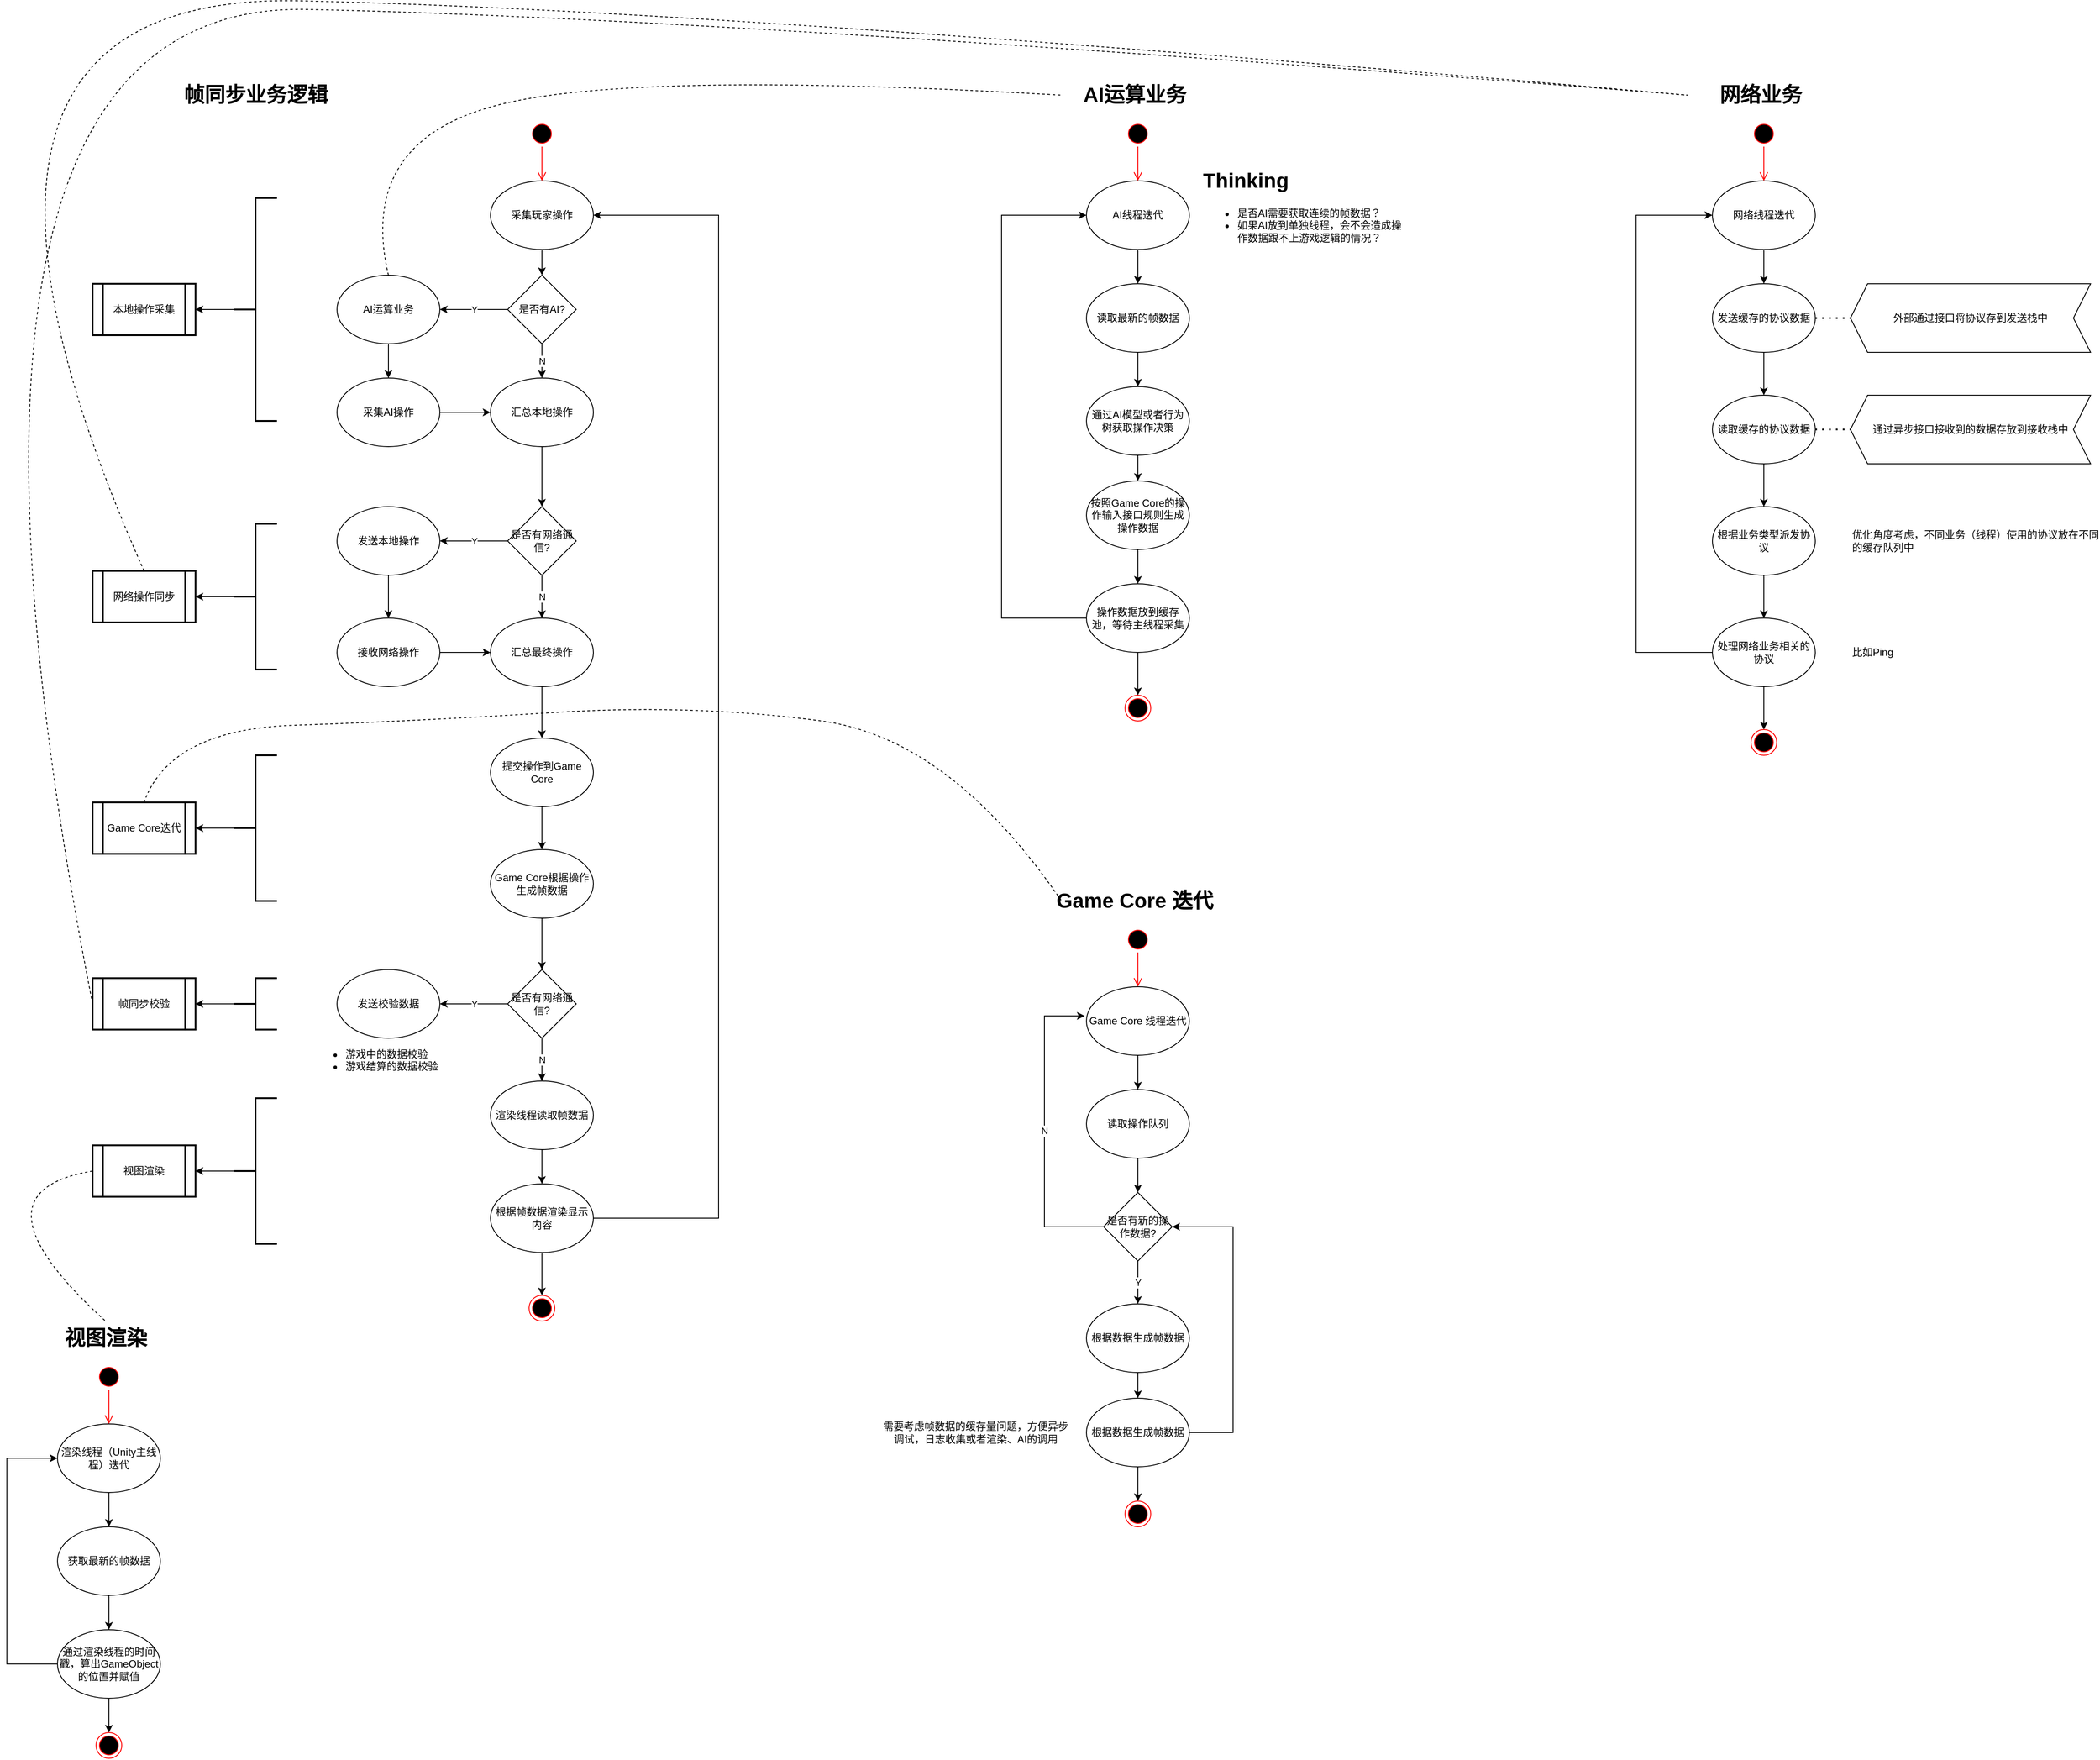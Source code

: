 <mxfile version="19.0.1" type="device"><diagram id="auk86ji9Mhsj2gY7a7Xz" name="第 1 页"><mxGraphModel dx="2249" dy="2034" grid="1" gridSize="10" guides="1" tooltips="1" connect="1" arrows="1" fold="1" page="1" pageScale="1" pageWidth="827" pageHeight="1169" math="0" shadow="0"><root><mxCell id="0"/><mxCell id="1" parent="0"/><mxCell id="Rx_sXPBX0dcBKZJbQ1ZP-1" value="" style="ellipse;html=1;shape=startState;fillColor=#000000;strokeColor=#ff0000;" parent="1" vertex="1"><mxGeometry x="549" y="80" width="30" height="30" as="geometry"/></mxCell><mxCell id="Rx_sXPBX0dcBKZJbQ1ZP-2" value="" style="edgeStyle=orthogonalEdgeStyle;html=1;verticalAlign=bottom;endArrow=open;endSize=8;strokeColor=#ff0000;rounded=0;entryX=0.5;entryY=0;entryDx=0;entryDy=0;" parent="1" source="Rx_sXPBX0dcBKZJbQ1ZP-1" target="Rx_sXPBX0dcBKZJbQ1ZP-10" edge="1"><mxGeometry relative="1" as="geometry"><mxPoint x="564" y="170" as="targetPoint"/></mxGeometry></mxCell><mxCell id="Rx_sXPBX0dcBKZJbQ1ZP-3" value="" style="ellipse;html=1;shape=endState;fillColor=#000000;strokeColor=#ff0000;" parent="1" vertex="1"><mxGeometry x="549" y="1450" width="30" height="30" as="geometry"/></mxCell><mxCell id="Rx_sXPBX0dcBKZJbQ1ZP-6" value="帧同步业务逻辑" style="text;strokeColor=none;fillColor=none;html=1;fontSize=24;fontStyle=1;verticalAlign=middle;align=center;" parent="1" vertex="1"><mxGeometry x="145" y="30" width="170" height="40" as="geometry"/></mxCell><mxCell id="Rx_sXPBX0dcBKZJbQ1ZP-36" value="" style="edgeStyle=orthogonalEdgeStyle;rounded=0;orthogonalLoop=1;jettySize=auto;html=1;" parent="1" source="Rx_sXPBX0dcBKZJbQ1ZP-7" target="Rx_sXPBX0dcBKZJbQ1ZP-35" edge="1"><mxGeometry relative="1" as="geometry"/></mxCell><mxCell id="Rx_sXPBX0dcBKZJbQ1ZP-7" value="汇总本地操作" style="ellipse;whiteSpace=wrap;html=1;" parent="1" vertex="1"><mxGeometry x="504" y="380" width="120" height="80" as="geometry"/></mxCell><mxCell id="Rx_sXPBX0dcBKZJbQ1ZP-12" value="" style="edgeStyle=orthogonalEdgeStyle;rounded=0;orthogonalLoop=1;jettySize=auto;html=1;" parent="1" source="Rx_sXPBX0dcBKZJbQ1ZP-10" target="Rx_sXPBX0dcBKZJbQ1ZP-11" edge="1"><mxGeometry relative="1" as="geometry"/></mxCell><mxCell id="Rx_sXPBX0dcBKZJbQ1ZP-10" value="采集玩家操作" style="ellipse;whiteSpace=wrap;html=1;" parent="1" vertex="1"><mxGeometry x="504" y="150" width="120" height="80" as="geometry"/></mxCell><mxCell id="Rx_sXPBX0dcBKZJbQ1ZP-14" value="Y" style="edgeStyle=orthogonalEdgeStyle;rounded=0;orthogonalLoop=1;jettySize=auto;html=1;" parent="1" source="Rx_sXPBX0dcBKZJbQ1ZP-11" target="Rx_sXPBX0dcBKZJbQ1ZP-13" edge="1"><mxGeometry relative="1" as="geometry"/></mxCell><mxCell id="Rx_sXPBX0dcBKZJbQ1ZP-24" value="N" style="edgeStyle=orthogonalEdgeStyle;rounded=0;orthogonalLoop=1;jettySize=auto;html=1;exitX=0.5;exitY=1;exitDx=0;exitDy=0;entryX=0.5;entryY=0;entryDx=0;entryDy=0;" parent="1" source="Rx_sXPBX0dcBKZJbQ1ZP-11" target="Rx_sXPBX0dcBKZJbQ1ZP-7" edge="1"><mxGeometry relative="1" as="geometry"><mxPoint x="564" y="530" as="targetPoint"/></mxGeometry></mxCell><mxCell id="Rx_sXPBX0dcBKZJbQ1ZP-11" value="是否有AI?" style="rhombus;whiteSpace=wrap;html=1;" parent="1" vertex="1"><mxGeometry x="524" y="260" width="80" height="80" as="geometry"/></mxCell><mxCell id="Rx_sXPBX0dcBKZJbQ1ZP-21" value="" style="edgeStyle=orthogonalEdgeStyle;rounded=0;orthogonalLoop=1;jettySize=auto;html=1;" parent="1" source="Rx_sXPBX0dcBKZJbQ1ZP-13" target="Rx_sXPBX0dcBKZJbQ1ZP-20" edge="1"><mxGeometry relative="1" as="geometry"/></mxCell><mxCell id="Rx_sXPBX0dcBKZJbQ1ZP-13" value="AI运算业务" style="ellipse;whiteSpace=wrap;html=1;" parent="1" vertex="1"><mxGeometry x="325" y="260" width="120" height="80" as="geometry"/></mxCell><mxCell id="Rx_sXPBX0dcBKZJbQ1ZP-23" style="edgeStyle=orthogonalEdgeStyle;rounded=0;orthogonalLoop=1;jettySize=auto;html=1;exitX=1;exitY=0.5;exitDx=0;exitDy=0;entryX=0;entryY=0.5;entryDx=0;entryDy=0;" parent="1" source="Rx_sXPBX0dcBKZJbQ1ZP-20" target="Rx_sXPBX0dcBKZJbQ1ZP-7" edge="1"><mxGeometry relative="1" as="geometry"><mxPoint x="415" y="530" as="targetPoint"/></mxGeometry></mxCell><mxCell id="Rx_sXPBX0dcBKZJbQ1ZP-20" value="采集AI操作" style="ellipse;whiteSpace=wrap;html=1;" parent="1" vertex="1"><mxGeometry x="325" y="380" width="120" height="80" as="geometry"/></mxCell><mxCell id="Rx_sXPBX0dcBKZJbQ1ZP-33" value="" style="edgeStyle=orthogonalEdgeStyle;rounded=0;orthogonalLoop=1;jettySize=auto;html=1;" parent="1" source="Rx_sXPBX0dcBKZJbQ1ZP-27" target="Rx_sXPBX0dcBKZJbQ1ZP-32" edge="1"><mxGeometry relative="1" as="geometry"/></mxCell><mxCell id="Rx_sXPBX0dcBKZJbQ1ZP-27" value="" style="strokeWidth=2;html=1;shape=mxgraph.flowchart.annotation_2;align=left;labelPosition=right;pointerEvents=1;" parent="1" vertex="1"><mxGeometry x="205" y="170" width="50" height="260" as="geometry"/></mxCell><mxCell id="Rx_sXPBX0dcBKZJbQ1ZP-32" value="本地操作采集" style="shape=process;whiteSpace=wrap;html=1;backgroundOutline=1;align=center;strokeWidth=2;" parent="1" vertex="1"><mxGeometry x="40" y="270" width="120" height="60" as="geometry"/></mxCell><mxCell id="Rx_sXPBX0dcBKZJbQ1ZP-53" value="" style="edgeStyle=orthogonalEdgeStyle;rounded=0;orthogonalLoop=1;jettySize=auto;html=1;" parent="1" source="Rx_sXPBX0dcBKZJbQ1ZP-34" target="Rx_sXPBX0dcBKZJbQ1ZP-52" edge="1"><mxGeometry relative="1" as="geometry"/></mxCell><mxCell id="Rx_sXPBX0dcBKZJbQ1ZP-34" value="提交操作到Game Core" style="ellipse;whiteSpace=wrap;html=1;" parent="1" vertex="1"><mxGeometry x="504" y="800" width="120" height="80" as="geometry"/></mxCell><mxCell id="Rx_sXPBX0dcBKZJbQ1ZP-38" value="Y" style="edgeStyle=orthogonalEdgeStyle;rounded=0;orthogonalLoop=1;jettySize=auto;html=1;" parent="1" source="Rx_sXPBX0dcBKZJbQ1ZP-35" target="Rx_sXPBX0dcBKZJbQ1ZP-37" edge="1"><mxGeometry relative="1" as="geometry"/></mxCell><mxCell id="Rx_sXPBX0dcBKZJbQ1ZP-47" value="N" style="edgeStyle=orthogonalEdgeStyle;rounded=0;orthogonalLoop=1;jettySize=auto;html=1;" parent="1" source="Rx_sXPBX0dcBKZJbQ1ZP-35" target="Rx_sXPBX0dcBKZJbQ1ZP-45" edge="1"><mxGeometry relative="1" as="geometry"/></mxCell><mxCell id="Rx_sXPBX0dcBKZJbQ1ZP-35" value="是否有网络通信?" style="rhombus;whiteSpace=wrap;html=1;" parent="1" vertex="1"><mxGeometry x="524" y="530" width="80" height="80" as="geometry"/></mxCell><mxCell id="Rx_sXPBX0dcBKZJbQ1ZP-44" value="" style="edgeStyle=orthogonalEdgeStyle;rounded=0;orthogonalLoop=1;jettySize=auto;html=1;" parent="1" source="Rx_sXPBX0dcBKZJbQ1ZP-37" target="Rx_sXPBX0dcBKZJbQ1ZP-43" edge="1"><mxGeometry relative="1" as="geometry"/></mxCell><mxCell id="Rx_sXPBX0dcBKZJbQ1ZP-37" value="发送本地操作" style="ellipse;whiteSpace=wrap;html=1;" parent="1" vertex="1"><mxGeometry x="325" y="530" width="120" height="80" as="geometry"/></mxCell><mxCell id="Rx_sXPBX0dcBKZJbQ1ZP-46" value="" style="edgeStyle=orthogonalEdgeStyle;rounded=0;orthogonalLoop=1;jettySize=auto;html=1;" parent="1" source="Rx_sXPBX0dcBKZJbQ1ZP-43" target="Rx_sXPBX0dcBKZJbQ1ZP-45" edge="1"><mxGeometry relative="1" as="geometry"/></mxCell><mxCell id="Rx_sXPBX0dcBKZJbQ1ZP-43" value="接收网络操作" style="ellipse;whiteSpace=wrap;html=1;" parent="1" vertex="1"><mxGeometry x="325" y="660" width="120" height="80" as="geometry"/></mxCell><mxCell id="Rx_sXPBX0dcBKZJbQ1ZP-48" value="" style="edgeStyle=orthogonalEdgeStyle;rounded=0;orthogonalLoop=1;jettySize=auto;html=1;" parent="1" source="Rx_sXPBX0dcBKZJbQ1ZP-45" target="Rx_sXPBX0dcBKZJbQ1ZP-34" edge="1"><mxGeometry relative="1" as="geometry"/></mxCell><mxCell id="Rx_sXPBX0dcBKZJbQ1ZP-45" value="汇总最终操作" style="ellipse;whiteSpace=wrap;html=1;" parent="1" vertex="1"><mxGeometry x="504" y="660" width="120" height="80" as="geometry"/></mxCell><mxCell id="Rx_sXPBX0dcBKZJbQ1ZP-49" value="" style="edgeStyle=orthogonalEdgeStyle;rounded=0;orthogonalLoop=1;jettySize=auto;html=1;" parent="1" source="Rx_sXPBX0dcBKZJbQ1ZP-50" target="Rx_sXPBX0dcBKZJbQ1ZP-51" edge="1"><mxGeometry relative="1" as="geometry"/></mxCell><mxCell id="Rx_sXPBX0dcBKZJbQ1ZP-50" value="" style="strokeWidth=2;html=1;shape=mxgraph.flowchart.annotation_2;align=left;labelPosition=right;pointerEvents=1;" parent="1" vertex="1"><mxGeometry x="205" y="550" width="50" height="170" as="geometry"/></mxCell><mxCell id="Rx_sXPBX0dcBKZJbQ1ZP-51" value="网络操作同步" style="shape=process;whiteSpace=wrap;html=1;backgroundOutline=1;align=center;strokeWidth=2;" parent="1" vertex="1"><mxGeometry x="40" y="605" width="120" height="60" as="geometry"/></mxCell><mxCell id="Rx_sXPBX0dcBKZJbQ1ZP-60" value="" style="edgeStyle=orthogonalEdgeStyle;rounded=0;orthogonalLoop=1;jettySize=auto;html=1;" parent="1" source="Rx_sXPBX0dcBKZJbQ1ZP-52" target="Rx_sXPBX0dcBKZJbQ1ZP-59" edge="1"><mxGeometry relative="1" as="geometry"/></mxCell><mxCell id="Rx_sXPBX0dcBKZJbQ1ZP-52" value="Game Core根据操作生成帧数据" style="ellipse;whiteSpace=wrap;html=1;" parent="1" vertex="1"><mxGeometry x="504" y="930" width="120" height="80" as="geometry"/></mxCell><mxCell id="Rx_sXPBX0dcBKZJbQ1ZP-54" value="" style="edgeStyle=orthogonalEdgeStyle;rounded=0;orthogonalLoop=1;jettySize=auto;html=1;" parent="1" source="Rx_sXPBX0dcBKZJbQ1ZP-55" target="Rx_sXPBX0dcBKZJbQ1ZP-56" edge="1"><mxGeometry relative="1" as="geometry"/></mxCell><mxCell id="Rx_sXPBX0dcBKZJbQ1ZP-55" value="" style="strokeWidth=2;html=1;shape=mxgraph.flowchart.annotation_2;align=left;labelPosition=right;pointerEvents=1;" parent="1" vertex="1"><mxGeometry x="205" y="820" width="50" height="170" as="geometry"/></mxCell><mxCell id="Rx_sXPBX0dcBKZJbQ1ZP-56" value="Game Core迭代" style="shape=process;whiteSpace=wrap;html=1;backgroundOutline=1;align=center;strokeWidth=2;" parent="1" vertex="1"><mxGeometry x="40" y="875" width="120" height="60" as="geometry"/></mxCell><mxCell id="Rx_sXPBX0dcBKZJbQ1ZP-62" value="Y" style="edgeStyle=orthogonalEdgeStyle;rounded=0;orthogonalLoop=1;jettySize=auto;html=1;" parent="1" source="Rx_sXPBX0dcBKZJbQ1ZP-59" target="Rx_sXPBX0dcBKZJbQ1ZP-61" edge="1"><mxGeometry relative="1" as="geometry"/></mxCell><mxCell id="Rx_sXPBX0dcBKZJbQ1ZP-64" value="N" style="edgeStyle=orthogonalEdgeStyle;rounded=0;orthogonalLoop=1;jettySize=auto;html=1;" parent="1" source="Rx_sXPBX0dcBKZJbQ1ZP-59" target="Rx_sXPBX0dcBKZJbQ1ZP-63" edge="1"><mxGeometry relative="1" as="geometry"/></mxCell><mxCell id="Rx_sXPBX0dcBKZJbQ1ZP-59" value="是否有网络通信?" style="rhombus;whiteSpace=wrap;html=1;" parent="1" vertex="1"><mxGeometry x="524" y="1070" width="80" height="80" as="geometry"/></mxCell><mxCell id="Rx_sXPBX0dcBKZJbQ1ZP-61" value="发送校验数据" style="ellipse;whiteSpace=wrap;html=1;" parent="1" vertex="1"><mxGeometry x="325" y="1070" width="120" height="80" as="geometry"/></mxCell><mxCell id="Rx_sXPBX0dcBKZJbQ1ZP-69" value="" style="edgeStyle=orthogonalEdgeStyle;rounded=0;orthogonalLoop=1;jettySize=auto;html=1;" parent="1" source="Rx_sXPBX0dcBKZJbQ1ZP-63" target="Rx_sXPBX0dcBKZJbQ1ZP-68" edge="1"><mxGeometry relative="1" as="geometry"/></mxCell><mxCell id="Rx_sXPBX0dcBKZJbQ1ZP-63" value="渲染线程读取帧数据" style="ellipse;whiteSpace=wrap;html=1;" parent="1" vertex="1"><mxGeometry x="504" y="1200" width="120" height="80" as="geometry"/></mxCell><mxCell id="Rx_sXPBX0dcBKZJbQ1ZP-65" value="" style="edgeStyle=orthogonalEdgeStyle;rounded=0;orthogonalLoop=1;jettySize=auto;html=1;" parent="1" source="Rx_sXPBX0dcBKZJbQ1ZP-66" target="Rx_sXPBX0dcBKZJbQ1ZP-67" edge="1"><mxGeometry relative="1" as="geometry"/></mxCell><mxCell id="Rx_sXPBX0dcBKZJbQ1ZP-66" value="" style="strokeWidth=2;html=1;shape=mxgraph.flowchart.annotation_2;align=left;labelPosition=right;pointerEvents=1;" parent="1" vertex="1"><mxGeometry x="205" y="1080" width="50" height="60" as="geometry"/></mxCell><mxCell id="Rx_sXPBX0dcBKZJbQ1ZP-67" value="帧同步校验" style="shape=process;whiteSpace=wrap;html=1;backgroundOutline=1;align=center;strokeWidth=2;" parent="1" vertex="1"><mxGeometry x="40" y="1080" width="120" height="60" as="geometry"/></mxCell><mxCell id="Rx_sXPBX0dcBKZJbQ1ZP-70" value="" style="edgeStyle=orthogonalEdgeStyle;rounded=0;orthogonalLoop=1;jettySize=auto;html=1;" parent="1" source="Rx_sXPBX0dcBKZJbQ1ZP-68" target="Rx_sXPBX0dcBKZJbQ1ZP-3" edge="1"><mxGeometry relative="1" as="geometry"/></mxCell><mxCell id="Rx_sXPBX0dcBKZJbQ1ZP-71" style="edgeStyle=orthogonalEdgeStyle;rounded=0;orthogonalLoop=1;jettySize=auto;html=1;entryX=1;entryY=0.5;entryDx=0;entryDy=0;" parent="1" source="Rx_sXPBX0dcBKZJbQ1ZP-68" target="Rx_sXPBX0dcBKZJbQ1ZP-10" edge="1"><mxGeometry relative="1" as="geometry"><Array as="points"><mxPoint x="770" y="1360"/><mxPoint x="770" y="190"/></Array></mxGeometry></mxCell><mxCell id="Rx_sXPBX0dcBKZJbQ1ZP-68" value="根据帧数据渲染显示内容" style="ellipse;whiteSpace=wrap;html=1;" parent="1" vertex="1"><mxGeometry x="504" y="1320" width="120" height="80" as="geometry"/></mxCell><mxCell id="Rx_sXPBX0dcBKZJbQ1ZP-72" value="" style="edgeStyle=orthogonalEdgeStyle;rounded=0;orthogonalLoop=1;jettySize=auto;html=1;" parent="1" source="Rx_sXPBX0dcBKZJbQ1ZP-73" target="Rx_sXPBX0dcBKZJbQ1ZP-74" edge="1"><mxGeometry relative="1" as="geometry"/></mxCell><mxCell id="Rx_sXPBX0dcBKZJbQ1ZP-73" value="" style="strokeWidth=2;html=1;shape=mxgraph.flowchart.annotation_2;align=left;labelPosition=right;pointerEvents=1;" parent="1" vertex="1"><mxGeometry x="205" y="1220" width="50" height="170" as="geometry"/></mxCell><mxCell id="Rx_sXPBX0dcBKZJbQ1ZP-74" value="视图渲染" style="shape=process;whiteSpace=wrap;html=1;backgroundOutline=1;align=center;strokeWidth=2;" parent="1" vertex="1"><mxGeometry x="40" y="1275" width="120" height="60" as="geometry"/></mxCell><mxCell id="lSVaRT0tDKSksk5Yug_U-1" value="AI运算业务" style="text;strokeColor=none;fillColor=none;html=1;fontSize=24;fontStyle=1;verticalAlign=middle;align=center;" parent="1" vertex="1"><mxGeometry x="1170" y="30" width="170" height="40" as="geometry"/></mxCell><mxCell id="lSVaRT0tDKSksk5Yug_U-16" value="" style="ellipse;html=1;shape=startState;fillColor=#000000;strokeColor=#ff0000;" parent="1" vertex="1"><mxGeometry x="1244" y="80" width="30" height="30" as="geometry"/></mxCell><mxCell id="lSVaRT0tDKSksk5Yug_U-17" value="" style="edgeStyle=orthogonalEdgeStyle;html=1;verticalAlign=bottom;endArrow=open;endSize=8;strokeColor=#ff0000;rounded=0;entryX=0.5;entryY=0;entryDx=0;entryDy=0;" parent="1" source="lSVaRT0tDKSksk5Yug_U-16" target="lSVaRT0tDKSksk5Yug_U-33" edge="1"><mxGeometry relative="1" as="geometry"><mxPoint x="1259" y="170" as="targetPoint"/></mxGeometry></mxCell><mxCell id="lSVaRT0tDKSksk5Yug_U-19" value="" style="edgeStyle=orthogonalEdgeStyle;rounded=0;orthogonalLoop=1;jettySize=auto;html=1;entryX=0.5;entryY=0;entryDx=0;entryDy=0;" parent="1" source="lSVaRT0tDKSksk5Yug_U-20" target="lSVaRT0tDKSksk5Yug_U-32" edge="1"><mxGeometry relative="1" as="geometry"><mxPoint x="1259" y="380" as="targetPoint"/></mxGeometry></mxCell><mxCell id="lSVaRT0tDKSksk5Yug_U-20" value="读取最新的帧数据" style="ellipse;whiteSpace=wrap;html=1;" parent="1" vertex="1"><mxGeometry x="1199" y="270" width="120" height="80" as="geometry"/></mxCell><mxCell id="lSVaRT0tDKSksk5Yug_U-37" value="" style="edgeStyle=orthogonalEdgeStyle;rounded=0;orthogonalLoop=1;jettySize=auto;html=1;" parent="1" source="lSVaRT0tDKSksk5Yug_U-32" target="lSVaRT0tDKSksk5Yug_U-36" edge="1"><mxGeometry relative="1" as="geometry"/></mxCell><mxCell id="lSVaRT0tDKSksk5Yug_U-32" value="通过AI模型或者行为树获取操作决策" style="ellipse;whiteSpace=wrap;html=1;" parent="1" vertex="1"><mxGeometry x="1199" y="390" width="120" height="80" as="geometry"/></mxCell><mxCell id="lSVaRT0tDKSksk5Yug_U-34" style="edgeStyle=orthogonalEdgeStyle;rounded=0;orthogonalLoop=1;jettySize=auto;html=1;exitX=0.5;exitY=1;exitDx=0;exitDy=0;entryX=0.5;entryY=0;entryDx=0;entryDy=0;" parent="1" source="lSVaRT0tDKSksk5Yug_U-33" target="lSVaRT0tDKSksk5Yug_U-20" edge="1"><mxGeometry relative="1" as="geometry"/></mxCell><mxCell id="lSVaRT0tDKSksk5Yug_U-33" value="AI线程迭代" style="ellipse;whiteSpace=wrap;html=1;" parent="1" vertex="1"><mxGeometry x="1199" y="150" width="120" height="80" as="geometry"/></mxCell><mxCell id="lSVaRT0tDKSksk5Yug_U-35" value="&lt;h1&gt;Thinking&lt;/h1&gt;&lt;p&gt;&lt;/p&gt;&lt;ul&gt;&lt;li&gt;是否AI需要获取连续的帧数据？&lt;/li&gt;&lt;li&gt;如果AI放到单独线程，会不会造成操作数据跟不上游戏逻辑的情况？&lt;/li&gt;&lt;/ul&gt;&lt;p&gt;&lt;/p&gt;" style="text;html=1;strokeColor=none;fillColor=none;spacing=5;spacingTop=-20;whiteSpace=wrap;overflow=hidden;rounded=0;" parent="1" vertex="1"><mxGeometry x="1330" y="130" width="250" height="120" as="geometry"/></mxCell><mxCell id="lSVaRT0tDKSksk5Yug_U-39" value="" style="edgeStyle=orthogonalEdgeStyle;rounded=0;orthogonalLoop=1;jettySize=auto;html=1;" parent="1" source="lSVaRT0tDKSksk5Yug_U-36" target="lSVaRT0tDKSksk5Yug_U-38" edge="1"><mxGeometry relative="1" as="geometry"/></mxCell><mxCell id="lSVaRT0tDKSksk5Yug_U-36" value="按照Game Core的操作输入接口规则生成操作数据" style="ellipse;whiteSpace=wrap;html=1;" parent="1" vertex="1"><mxGeometry x="1199" y="500" width="120" height="80" as="geometry"/></mxCell><mxCell id="lSVaRT0tDKSksk5Yug_U-41" value="" style="edgeStyle=orthogonalEdgeStyle;rounded=0;orthogonalLoop=1;jettySize=auto;html=1;" parent="1" source="lSVaRT0tDKSksk5Yug_U-38" target="lSVaRT0tDKSksk5Yug_U-40" edge="1"><mxGeometry relative="1" as="geometry"/></mxCell><mxCell id="lSVaRT0tDKSksk5Yug_U-42" style="edgeStyle=orthogonalEdgeStyle;rounded=0;orthogonalLoop=1;jettySize=auto;html=1;exitX=0;exitY=0.5;exitDx=0;exitDy=0;entryX=0;entryY=0.5;entryDx=0;entryDy=0;" parent="1" source="lSVaRT0tDKSksk5Yug_U-38" target="lSVaRT0tDKSksk5Yug_U-33" edge="1"><mxGeometry relative="1" as="geometry"><Array as="points"><mxPoint x="1100" y="660"/><mxPoint x="1100" y="190"/></Array></mxGeometry></mxCell><mxCell id="lSVaRT0tDKSksk5Yug_U-38" value="操作数据放到缓存池，等待主线程采集" style="ellipse;whiteSpace=wrap;html=1;" parent="1" vertex="1"><mxGeometry x="1199" y="620" width="120" height="80" as="geometry"/></mxCell><mxCell id="lSVaRT0tDKSksk5Yug_U-40" value="" style="ellipse;html=1;shape=endState;fillColor=#000000;strokeColor=#ff0000;" parent="1" vertex="1"><mxGeometry x="1244" y="750" width="30" height="30" as="geometry"/></mxCell><mxCell id="lSVaRT0tDKSksk5Yug_U-43" value="&lt;ul&gt;&lt;li&gt;游戏中的数据校验&lt;/li&gt;&lt;li&gt;游戏结算的数据校验&lt;/li&gt;&lt;/ul&gt;&lt;p&gt;&lt;/p&gt;" style="text;html=1;strokeColor=none;fillColor=none;spacing=5;spacingTop=-20;whiteSpace=wrap;overflow=hidden;rounded=0;" parent="1" vertex="1"><mxGeometry x="290" y="1160" width="190" height="30" as="geometry"/></mxCell><mxCell id="iTCLA60RF2jayjkIQaYC-3" value="" style="curved=1;endArrow=classic;html=1;rounded=0;endArrow=none;dashed=1;html=1;rounded=0;entryX=0;entryY=0.5;entryDx=0;entryDy=0;exitX=0.5;exitY=0;exitDx=0;exitDy=0;" parent="1" source="Rx_sXPBX0dcBKZJbQ1ZP-13" target="lSVaRT0tDKSksk5Yug_U-1" edge="1"><mxGeometry width="50" height="50" relative="1" as="geometry"><mxPoint x="870" y="370" as="sourcePoint"/><mxPoint x="920" y="320" as="targetPoint"/><Array as="points"><mxPoint x="350" y="110"/><mxPoint x="650" y="20"/></Array></mxGeometry></mxCell><mxCell id="iTCLA60RF2jayjkIQaYC-4" value="网络业务" style="text;strokeColor=none;fillColor=none;html=1;fontSize=24;fontStyle=1;verticalAlign=middle;align=center;" parent="1" vertex="1"><mxGeometry x="1900" y="30" width="170" height="40" as="geometry"/></mxCell><mxCell id="iTCLA60RF2jayjkIQaYC-5" value="" style="ellipse;html=1;shape=startState;fillColor=#000000;strokeColor=#ff0000;" parent="1" vertex="1"><mxGeometry x="1974" y="80" width="30" height="30" as="geometry"/></mxCell><mxCell id="iTCLA60RF2jayjkIQaYC-6" value="" style="edgeStyle=orthogonalEdgeStyle;html=1;verticalAlign=bottom;endArrow=open;endSize=8;strokeColor=#ff0000;rounded=0;entryX=0.5;entryY=0;entryDx=0;entryDy=0;" parent="1" source="iTCLA60RF2jayjkIQaYC-5" target="iTCLA60RF2jayjkIQaYC-12" edge="1"><mxGeometry relative="1" as="geometry"><mxPoint x="1989" y="170" as="targetPoint"/></mxGeometry></mxCell><mxCell id="iTCLA60RF2jayjkIQaYC-7" value="" style="edgeStyle=orthogonalEdgeStyle;rounded=0;orthogonalLoop=1;jettySize=auto;html=1;entryX=0.5;entryY=0;entryDx=0;entryDy=0;" parent="1" source="iTCLA60RF2jayjkIQaYC-8" target="iTCLA60RF2jayjkIQaYC-28" edge="1"><mxGeometry relative="1" as="geometry"><mxPoint x="1989" y="525" as="targetPoint"/></mxGeometry></mxCell><mxCell id="iTCLA60RF2jayjkIQaYC-8" value="读取缓存的协议数据" style="ellipse;whiteSpace=wrap;html=1;" parent="1" vertex="1"><mxGeometry x="1929" y="400" width="120" height="80" as="geometry"/></mxCell><mxCell id="iTCLA60RF2jayjkIQaYC-11" style="edgeStyle=orthogonalEdgeStyle;rounded=0;orthogonalLoop=1;jettySize=auto;html=1;exitX=0.5;exitY=1;exitDx=0;exitDy=0;entryX=0.5;entryY=0;entryDx=0;entryDy=0;" parent="1" source="iTCLA60RF2jayjkIQaYC-12" target="iTCLA60RF2jayjkIQaYC-20" edge="1"><mxGeometry relative="1" as="geometry"/></mxCell><mxCell id="iTCLA60RF2jayjkIQaYC-12" value="网络线程迭代" style="ellipse;whiteSpace=wrap;html=1;" parent="1" vertex="1"><mxGeometry x="1929" y="150" width="120" height="80" as="geometry"/></mxCell><mxCell id="iTCLA60RF2jayjkIQaYC-18" value="" style="ellipse;html=1;shape=endState;fillColor=#000000;strokeColor=#ff0000;" parent="1" vertex="1"><mxGeometry x="1974" y="790" width="30" height="30" as="geometry"/></mxCell><mxCell id="iTCLA60RF2jayjkIQaYC-25" value="" style="edgeStyle=orthogonalEdgeStyle;rounded=0;orthogonalLoop=1;jettySize=auto;html=1;" parent="1" source="iTCLA60RF2jayjkIQaYC-20" target="iTCLA60RF2jayjkIQaYC-8" edge="1"><mxGeometry relative="1" as="geometry"/></mxCell><mxCell id="iTCLA60RF2jayjkIQaYC-20" value="发送缓存的协议数据" style="ellipse;whiteSpace=wrap;html=1;" parent="1" vertex="1"><mxGeometry x="1929" y="270" width="120" height="80" as="geometry"/></mxCell><mxCell id="iTCLA60RF2jayjkIQaYC-22" value="外部通过接口将协议存到发送栈中" style="shape=step;perimeter=stepPerimeter;whiteSpace=wrap;html=1;fixedSize=1;flipH=1;" parent="1" vertex="1"><mxGeometry x="2090" y="270" width="280" height="80" as="geometry"/></mxCell><mxCell id="iTCLA60RF2jayjkIQaYC-23" value="" style="endArrow=none;dashed=1;html=1;dashPattern=1 3;strokeWidth=2;rounded=0;entryX=0;entryY=0.5;entryDx=0;entryDy=0;exitX=1;exitY=0.5;exitDx=0;exitDy=0;" parent="1" source="iTCLA60RF2jayjkIQaYC-20" target="iTCLA60RF2jayjkIQaYC-22" edge="1"><mxGeometry width="50" height="50" relative="1" as="geometry"><mxPoint x="2080" y="440" as="sourcePoint"/><mxPoint x="2130" y="390" as="targetPoint"/></mxGeometry></mxCell><mxCell id="iTCLA60RF2jayjkIQaYC-24" value="通过异步接口接收到的数据存放到接收栈中" style="shape=step;perimeter=stepPerimeter;whiteSpace=wrap;html=1;fixedSize=1;flipH=1;" parent="1" vertex="1"><mxGeometry x="2090" y="400" width="280" height="80" as="geometry"/></mxCell><mxCell id="iTCLA60RF2jayjkIQaYC-26" value="" style="endArrow=none;dashed=1;html=1;dashPattern=1 3;strokeWidth=2;rounded=0;entryX=0;entryY=0.5;entryDx=0;entryDy=0;exitX=1;exitY=0.5;exitDx=0;exitDy=0;" parent="1" source="iTCLA60RF2jayjkIQaYC-8" target="iTCLA60RF2jayjkIQaYC-24" edge="1"><mxGeometry width="50" height="50" relative="1" as="geometry"><mxPoint x="2059" y="320" as="sourcePoint"/><mxPoint x="2100" y="320" as="targetPoint"/></mxGeometry></mxCell><mxCell id="iTCLA60RF2jayjkIQaYC-33" value="" style="edgeStyle=orthogonalEdgeStyle;rounded=0;orthogonalLoop=1;jettySize=auto;html=1;" parent="1" source="iTCLA60RF2jayjkIQaYC-28" target="iTCLA60RF2jayjkIQaYC-32" edge="1"><mxGeometry relative="1" as="geometry"/></mxCell><mxCell id="iTCLA60RF2jayjkIQaYC-28" value="根据业务类型派发协议" style="ellipse;whiteSpace=wrap;html=1;" parent="1" vertex="1"><mxGeometry x="1929" y="530" width="120" height="80" as="geometry"/></mxCell><mxCell id="iTCLA60RF2jayjkIQaYC-31" value="优化角度考虑，不同业务（线程）使用的协议放在不同的缓存队列中" style="text;html=1;strokeColor=none;fillColor=none;align=left;verticalAlign=middle;whiteSpace=wrap;rounded=0;" parent="1" vertex="1"><mxGeometry x="2090" y="530" width="290" height="80" as="geometry"/></mxCell><mxCell id="iTCLA60RF2jayjkIQaYC-34" value="" style="edgeStyle=orthogonalEdgeStyle;rounded=0;orthogonalLoop=1;jettySize=auto;html=1;" parent="1" source="iTCLA60RF2jayjkIQaYC-32" target="iTCLA60RF2jayjkIQaYC-18" edge="1"><mxGeometry relative="1" as="geometry"/></mxCell><mxCell id="iTCLA60RF2jayjkIQaYC-36" style="edgeStyle=orthogonalEdgeStyle;rounded=0;orthogonalLoop=1;jettySize=auto;html=1;exitX=0;exitY=0.5;exitDx=0;exitDy=0;entryX=0;entryY=0.5;entryDx=0;entryDy=0;" parent="1" source="iTCLA60RF2jayjkIQaYC-32" target="iTCLA60RF2jayjkIQaYC-12" edge="1"><mxGeometry relative="1" as="geometry"><Array as="points"><mxPoint x="1840" y="700"/><mxPoint x="1840" y="190"/></Array></mxGeometry></mxCell><mxCell id="iTCLA60RF2jayjkIQaYC-32" value="处理网络业务相关的协议" style="ellipse;whiteSpace=wrap;html=1;" parent="1" vertex="1"><mxGeometry x="1929" y="660" width="120" height="80" as="geometry"/></mxCell><mxCell id="iTCLA60RF2jayjkIQaYC-35" value="比如Ping" style="text;html=1;strokeColor=none;fillColor=none;align=left;verticalAlign=middle;whiteSpace=wrap;rounded=0;" parent="1" vertex="1"><mxGeometry x="2090" y="660" width="290" height="80" as="geometry"/></mxCell><mxCell id="iTCLA60RF2jayjkIQaYC-37" value="" style="curved=1;endArrow=classic;html=1;rounded=0;endArrow=none;dashed=1;html=1;rounded=0;exitX=0.5;exitY=0;exitDx=0;exitDy=0;entryX=0;entryY=0.5;entryDx=0;entryDy=0;" parent="1" source="Rx_sXPBX0dcBKZJbQ1ZP-51" target="iTCLA60RF2jayjkIQaYC-4" edge="1"><mxGeometry width="50" height="50" relative="1" as="geometry"><mxPoint x="395" y="270" as="sourcePoint"/><mxPoint x="1180" y="60" as="targetPoint"/><Array as="points"><mxPoint x="-200" y="-70"/><mxPoint x="760" y="-50"/></Array></mxGeometry></mxCell><mxCell id="iTCLA60RF2jayjkIQaYC-38" value="" style="curved=1;endArrow=classic;html=1;rounded=0;endArrow=none;dashed=1;html=1;rounded=0;exitX=0;exitY=0.5;exitDx=0;exitDy=0;entryX=0;entryY=0.5;entryDx=0;entryDy=0;" parent="1" source="Rx_sXPBX0dcBKZJbQ1ZP-67" target="iTCLA60RF2jayjkIQaYC-4" edge="1"><mxGeometry width="50" height="50" relative="1" as="geometry"><mxPoint x="110" y="615" as="sourcePoint"/><mxPoint x="1910" y="53.061" as="targetPoint"/><Array as="points"><mxPoint x="-190" y="-60"/><mxPoint x="770" y="-40"/></Array></mxGeometry></mxCell><mxCell id="iTCLA60RF2jayjkIQaYC-39" value="Game Core 迭代" style="text;strokeColor=none;fillColor=none;html=1;fontSize=24;fontStyle=1;verticalAlign=middle;align=center;" parent="1" vertex="1"><mxGeometry x="1170" y="970" width="170" height="40" as="geometry"/></mxCell><mxCell id="iTCLA60RF2jayjkIQaYC-40" value="" style="ellipse;html=1;shape=startState;fillColor=#000000;strokeColor=#ff0000;" parent="1" vertex="1"><mxGeometry x="1244" y="1020" width="30" height="30" as="geometry"/></mxCell><mxCell id="iTCLA60RF2jayjkIQaYC-41" value="" style="edgeStyle=orthogonalEdgeStyle;html=1;verticalAlign=bottom;endArrow=open;endSize=8;strokeColor=#ff0000;rounded=0;entryX=0.5;entryY=0;entryDx=0;entryDy=0;" parent="1" source="iTCLA60RF2jayjkIQaYC-40" target="iTCLA60RF2jayjkIQaYC-47" edge="1"><mxGeometry relative="1" as="geometry"><mxPoint x="1259" y="1110" as="targetPoint"/></mxGeometry></mxCell><mxCell id="iTCLA60RF2jayjkIQaYC-56" value="" style="edgeStyle=orthogonalEdgeStyle;rounded=0;orthogonalLoop=1;jettySize=auto;html=1;entryX=0.5;entryY=0;entryDx=0;entryDy=0;" parent="1" source="iTCLA60RF2jayjkIQaYC-43" target="iTCLA60RF2jayjkIQaYC-57" edge="1"><mxGeometry relative="1" as="geometry"><mxPoint x="1259" y="1330" as="targetPoint"/></mxGeometry></mxCell><mxCell id="iTCLA60RF2jayjkIQaYC-43" value="读取操作队列" style="ellipse;whiteSpace=wrap;html=1;" parent="1" vertex="1"><mxGeometry x="1199" y="1210" width="120" height="80" as="geometry"/></mxCell><mxCell id="iTCLA60RF2jayjkIQaYC-46" style="edgeStyle=orthogonalEdgeStyle;rounded=0;orthogonalLoop=1;jettySize=auto;html=1;exitX=0.5;exitY=1;exitDx=0;exitDy=0;entryX=0.5;entryY=0;entryDx=0;entryDy=0;" parent="1" source="iTCLA60RF2jayjkIQaYC-47" target="iTCLA60RF2jayjkIQaYC-43" edge="1"><mxGeometry relative="1" as="geometry"/></mxCell><mxCell id="iTCLA60RF2jayjkIQaYC-47" value="Game Core 线程迭代" style="ellipse;whiteSpace=wrap;html=1;" parent="1" vertex="1"><mxGeometry x="1199" y="1090" width="120" height="80" as="geometry"/></mxCell><mxCell id="iTCLA60RF2jayjkIQaYC-54" value="" style="ellipse;html=1;shape=endState;fillColor=#000000;strokeColor=#ff0000;" parent="1" vertex="1"><mxGeometry x="1244" y="1690" width="30" height="30" as="geometry"/></mxCell><mxCell id="iTCLA60RF2jayjkIQaYC-59" value="Y" style="edgeStyle=orthogonalEdgeStyle;rounded=0;orthogonalLoop=1;jettySize=auto;html=1;" parent="1" source="iTCLA60RF2jayjkIQaYC-57" target="iTCLA60RF2jayjkIQaYC-58" edge="1"><mxGeometry relative="1" as="geometry"/></mxCell><mxCell id="iTCLA60RF2jayjkIQaYC-60" value="N" style="edgeStyle=orthogonalEdgeStyle;rounded=0;orthogonalLoop=1;jettySize=auto;html=1;exitX=0;exitY=0.5;exitDx=0;exitDy=0;entryX=-0.017;entryY=0.425;entryDx=0;entryDy=0;entryPerimeter=0;" parent="1" source="iTCLA60RF2jayjkIQaYC-57" target="iTCLA60RF2jayjkIQaYC-47" edge="1"><mxGeometry relative="1" as="geometry"><Array as="points"><mxPoint x="1150" y="1370"/><mxPoint x="1150" y="1124"/></Array></mxGeometry></mxCell><mxCell id="iTCLA60RF2jayjkIQaYC-57" value="是否有新的操作数据?" style="rhombus;whiteSpace=wrap;html=1;" parent="1" vertex="1"><mxGeometry x="1219" y="1330" width="80" height="80" as="geometry"/></mxCell><mxCell id="iTCLA60RF2jayjkIQaYC-62" value="" style="edgeStyle=orthogonalEdgeStyle;rounded=0;orthogonalLoop=1;jettySize=auto;html=1;" parent="1" source="iTCLA60RF2jayjkIQaYC-58" target="iTCLA60RF2jayjkIQaYC-61" edge="1"><mxGeometry relative="1" as="geometry"/></mxCell><mxCell id="iTCLA60RF2jayjkIQaYC-58" value="根据数据生成帧数据" style="ellipse;whiteSpace=wrap;html=1;" parent="1" vertex="1"><mxGeometry x="1199" y="1460" width="120" height="80" as="geometry"/></mxCell><mxCell id="iTCLA60RF2jayjkIQaYC-63" value="" style="edgeStyle=orthogonalEdgeStyle;rounded=0;orthogonalLoop=1;jettySize=auto;html=1;" parent="1" source="iTCLA60RF2jayjkIQaYC-61" target="iTCLA60RF2jayjkIQaYC-54" edge="1"><mxGeometry relative="1" as="geometry"/></mxCell><mxCell id="iTCLA60RF2jayjkIQaYC-64" style="edgeStyle=orthogonalEdgeStyle;rounded=0;orthogonalLoop=1;jettySize=auto;html=1;exitX=1;exitY=0.5;exitDx=0;exitDy=0;entryX=1;entryY=0.5;entryDx=0;entryDy=0;" parent="1" source="iTCLA60RF2jayjkIQaYC-61" target="iTCLA60RF2jayjkIQaYC-57" edge="1"><mxGeometry relative="1" as="geometry"><Array as="points"><mxPoint x="1370" y="1610"/><mxPoint x="1370" y="1370"/></Array></mxGeometry></mxCell><mxCell id="iTCLA60RF2jayjkIQaYC-61" value="根据数据生成帧数据" style="ellipse;whiteSpace=wrap;html=1;" parent="1" vertex="1"><mxGeometry x="1199" y="1570" width="120" height="80" as="geometry"/></mxCell><mxCell id="iTCLA60RF2jayjkIQaYC-65" value="需要考虑帧数据的缓存量问题，方便异步调试，日志收集或者渲染、AI的调用" style="text;html=1;strokeColor=none;fillColor=none;align=center;verticalAlign=middle;whiteSpace=wrap;rounded=0;" parent="1" vertex="1"><mxGeometry x="960" y="1580" width="220" height="60" as="geometry"/></mxCell><mxCell id="iTCLA60RF2jayjkIQaYC-66" value="" style="curved=1;endArrow=classic;html=1;rounded=0;endArrow=none;dashed=1;html=1;rounded=0;entryX=0;entryY=0.5;entryDx=0;entryDy=0;exitX=0.5;exitY=0;exitDx=0;exitDy=0;" parent="1" source="Rx_sXPBX0dcBKZJbQ1ZP-56" target="iTCLA60RF2jayjkIQaYC-39" edge="1"><mxGeometry width="50" height="50" relative="1" as="geometry"><mxPoint x="305" y="990" as="sourcePoint"/><mxPoint x="1090" y="780" as="targetPoint"/><Array as="points"><mxPoint x="130" y="790"/><mxPoint x="420" y="780"/><mxPoint x="740" y="760"/><mxPoint x="1040" y="800"/></Array></mxGeometry></mxCell><mxCell id="iTCLA60RF2jayjkIQaYC-67" value="视图渲染" style="text;strokeColor=none;fillColor=none;html=1;fontSize=24;fontStyle=1;verticalAlign=middle;align=center;" parent="1" vertex="1"><mxGeometry x="-30" y="1480" width="170" height="40" as="geometry"/></mxCell><mxCell id="iTCLA60RF2jayjkIQaYC-68" value="" style="ellipse;html=1;shape=startState;fillColor=#000000;strokeColor=#ff0000;" parent="1" vertex="1"><mxGeometry x="44" y="1530" width="30" height="30" as="geometry"/></mxCell><mxCell id="iTCLA60RF2jayjkIQaYC-69" value="" style="edgeStyle=orthogonalEdgeStyle;html=1;verticalAlign=bottom;endArrow=open;endSize=8;strokeColor=#ff0000;rounded=0;entryX=0.5;entryY=0;entryDx=0;entryDy=0;" parent="1" source="iTCLA60RF2jayjkIQaYC-68" target="iTCLA60RF2jayjkIQaYC-73" edge="1"><mxGeometry relative="1" as="geometry"><mxPoint x="59" y="1620" as="targetPoint"/></mxGeometry></mxCell><mxCell id="pndJ-8ykqta1Ewe_O2Hc-4" value="" style="edgeStyle=orthogonalEdgeStyle;rounded=0;orthogonalLoop=1;jettySize=auto;html=1;" parent="1" source="iTCLA60RF2jayjkIQaYC-73" target="pndJ-8ykqta1Ewe_O2Hc-3" edge="1"><mxGeometry relative="1" as="geometry"/></mxCell><mxCell id="iTCLA60RF2jayjkIQaYC-73" value="渲染线程（Unity主线程）迭代" style="ellipse;whiteSpace=wrap;html=1;" parent="1" vertex="1"><mxGeometry x="-1" y="1600" width="120" height="80" as="geometry"/></mxCell><mxCell id="iTCLA60RF2jayjkIQaYC-74" value="" style="ellipse;html=1;shape=endState;fillColor=#000000;strokeColor=#ff0000;" parent="1" vertex="1"><mxGeometry x="44" y="1960" width="30" height="30" as="geometry"/></mxCell><mxCell id="iTCLA60RF2jayjkIQaYC-86" value="" style="curved=1;endArrow=classic;html=1;rounded=0;endArrow=none;dashed=1;html=1;rounded=0;entryX=0.5;entryY=0;entryDx=0;entryDy=0;exitX=0;exitY=0.5;exitDx=0;exitDy=0;" parent="1" source="Rx_sXPBX0dcBKZJbQ1ZP-74" target="iTCLA60RF2jayjkIQaYC-67" edge="1"><mxGeometry width="50" height="50" relative="1" as="geometry"><mxPoint x="130" y="1640" as="sourcePoint"/><mxPoint x="1020" y="1900" as="targetPoint"/><Array as="points"><mxPoint x="-110" y="1330"/></Array></mxGeometry></mxCell><mxCell id="pndJ-8ykqta1Ewe_O2Hc-6" value="" style="edgeStyle=orthogonalEdgeStyle;rounded=0;orthogonalLoop=1;jettySize=auto;html=1;" parent="1" source="pndJ-8ykqta1Ewe_O2Hc-3" target="pndJ-8ykqta1Ewe_O2Hc-5" edge="1"><mxGeometry relative="1" as="geometry"/></mxCell><mxCell id="pndJ-8ykqta1Ewe_O2Hc-3" value="获取最新的帧数据" style="ellipse;whiteSpace=wrap;html=1;" parent="1" vertex="1"><mxGeometry x="-1" y="1720" width="120" height="80" as="geometry"/></mxCell><mxCell id="HbsyBvZeFkTLhX4WrE2I-1" style="edgeStyle=orthogonalEdgeStyle;rounded=0;orthogonalLoop=1;jettySize=auto;html=1;exitX=0;exitY=0.5;exitDx=0;exitDy=0;entryX=0;entryY=0.5;entryDx=0;entryDy=0;" parent="1" source="pndJ-8ykqta1Ewe_O2Hc-5" target="iTCLA60RF2jayjkIQaYC-73" edge="1"><mxGeometry relative="1" as="geometry"><Array as="points"><mxPoint x="-60" y="1880"/><mxPoint x="-60" y="1640"/></Array></mxGeometry></mxCell><mxCell id="pndJ-8ykqta1Ewe_O2Hc-5" value="通过渲染线程的时间戳，算出GameObject的位置并赋值" style="ellipse;whiteSpace=wrap;html=1;" parent="1" vertex="1"><mxGeometry x="-1" y="1840" width="120" height="80" as="geometry"/></mxCell><mxCell id="pndJ-8ykqta1Ewe_O2Hc-9" value="" style="edgeStyle=orthogonalEdgeStyle;rounded=0;orthogonalLoop=1;jettySize=auto;html=1;exitX=0.5;exitY=1;exitDx=0;exitDy=0;" parent="1" source="pndJ-8ykqta1Ewe_O2Hc-5" target="iTCLA60RF2jayjkIQaYC-74" edge="1"><mxGeometry relative="1" as="geometry"><mxPoint x="59" y="2030" as="sourcePoint"/></mxGeometry></mxCell></root></mxGraphModel></diagram></mxfile>